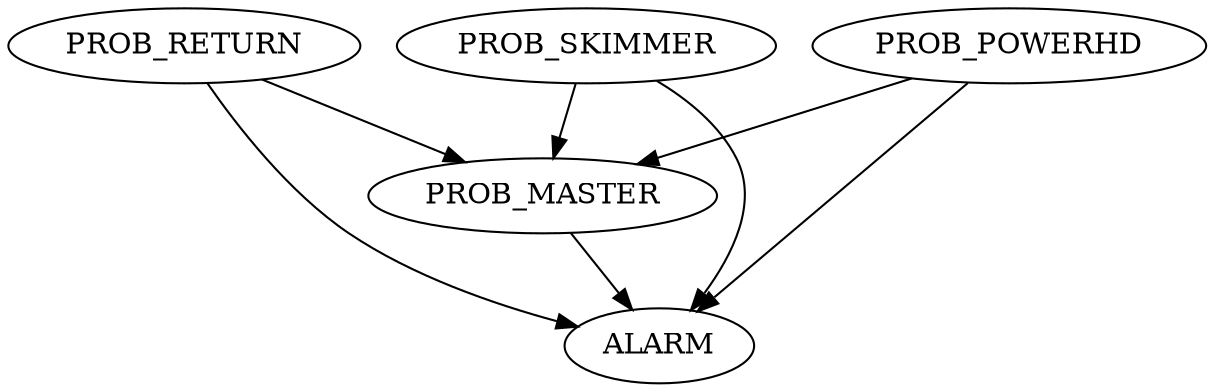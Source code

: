 digraph {
#  SUMP_L CLOSED Then ON
#  If SK_OF CLOSED Then ON
#  If Tmp < 77.0 Then ON
#  If Tmp > 82.0 Then ON
#  If pH < 7.80 Then ON
#  If pH > 8.30 Then ON
#  If Salt < 32.0 Then ON
#  If Salt > 36.0 Then ON
  PROB_RETURN -> PROB_MASTER;
  PROB_SKIMMER -> PROB_MASTER;
  PROB_POWERHD -> PROB_MASTER;
  PROB_RETURN -> ALARM;
  PROB_SKIMMER -> ALARM;
  PROB_POWERHD -> ALARM;
  PROB_MASTER -> ALARM;
}
